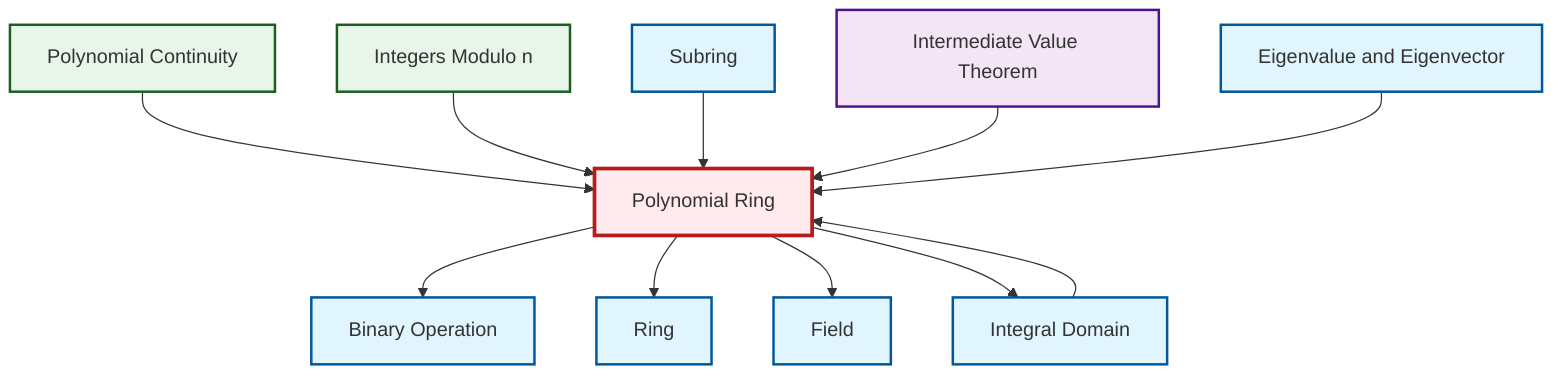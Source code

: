 graph TD
    classDef definition fill:#e1f5fe,stroke:#01579b,stroke-width:2px
    classDef theorem fill:#f3e5f5,stroke:#4a148c,stroke-width:2px
    classDef axiom fill:#fff3e0,stroke:#e65100,stroke-width:2px
    classDef example fill:#e8f5e9,stroke:#1b5e20,stroke-width:2px
    classDef current fill:#ffebee,stroke:#b71c1c,stroke-width:3px
    def-polynomial-ring["Polynomial Ring"]:::definition
    def-eigenvalue-eigenvector["Eigenvalue and Eigenvector"]:::definition
    def-subring["Subring"]:::definition
    def-ring["Ring"]:::definition
    def-binary-operation["Binary Operation"]:::definition
    ex-polynomial-continuity["Polynomial Continuity"]:::example
    def-field["Field"]:::definition
    thm-intermediate-value["Intermediate Value Theorem"]:::theorem
    ex-quotient-integers-mod-n["Integers Modulo n"]:::example
    def-integral-domain["Integral Domain"]:::definition
    def-polynomial-ring --> def-binary-operation
    def-polynomial-ring --> def-ring
    def-polynomial-ring --> def-field
    ex-polynomial-continuity --> def-polynomial-ring
    ex-quotient-integers-mod-n --> def-polynomial-ring
    def-subring --> def-polynomial-ring
    thm-intermediate-value --> def-polynomial-ring
    def-polynomial-ring --> def-integral-domain
    def-integral-domain --> def-polynomial-ring
    def-eigenvalue-eigenvector --> def-polynomial-ring
    class def-polynomial-ring current